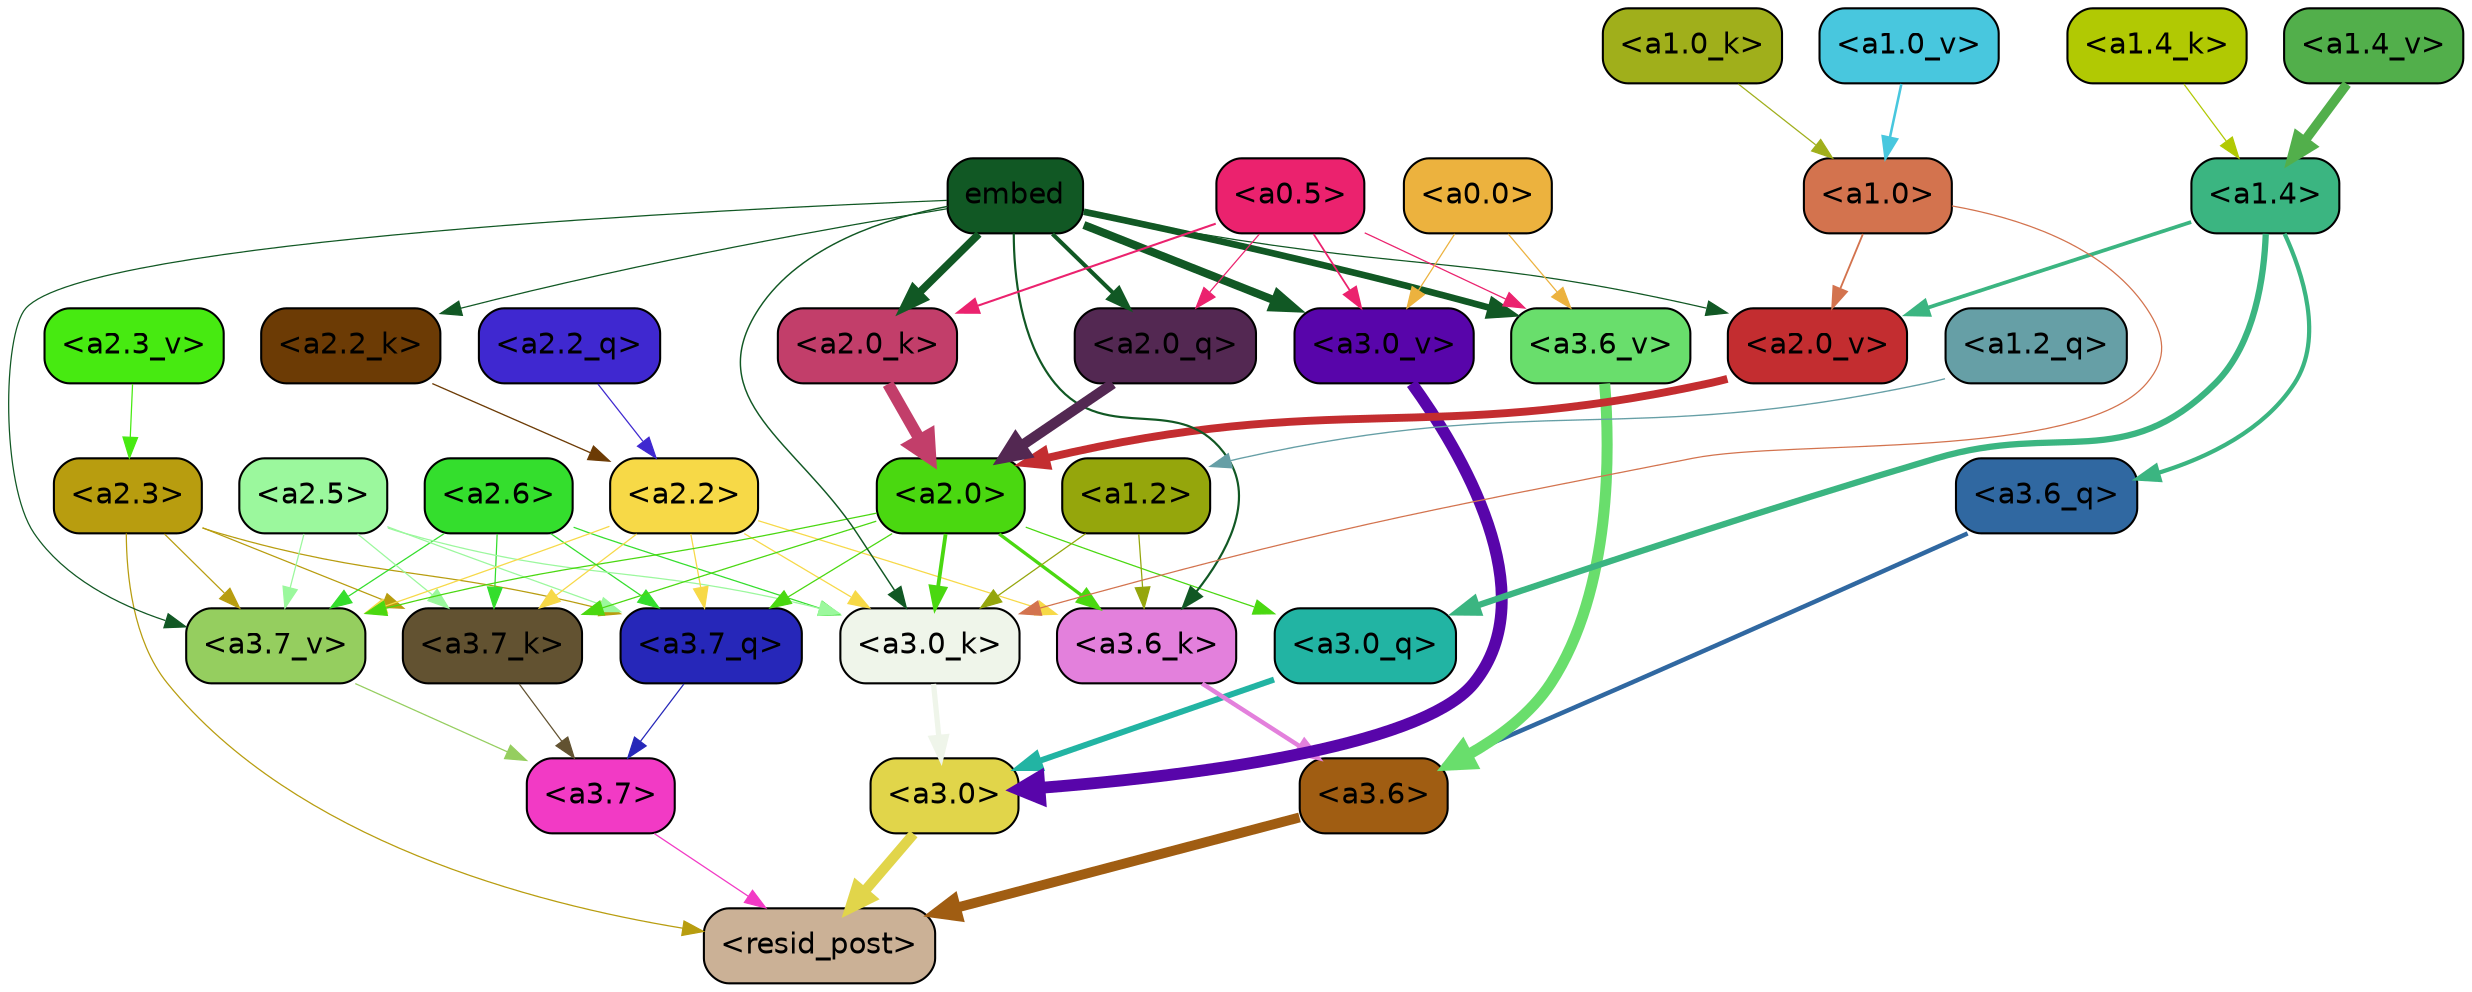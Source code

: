 strict digraph "" {
	graph [bgcolor=transparent,
		layout=dot,
		overlap=false,
		splines=true
	];
	"<a3.7>"	[color=black,
		fillcolor="#f23ac5",
		fontname=Helvetica,
		shape=box,
		style="filled, rounded"];
	"<resid_post>"	[color=black,
		fillcolor="#cbb196",
		fontname=Helvetica,
		shape=box,
		style="filled, rounded"];
	"<a3.7>" -> "<resid_post>"	[color="#f23ac5",
		penwidth=0.6];
	"<a3.6>"	[color=black,
		fillcolor="#a05d12",
		fontname=Helvetica,
		shape=box,
		style="filled, rounded"];
	"<a3.6>" -> "<resid_post>"	[color="#a05d12",
		penwidth=4.751592040061951];
	"<a3.0>"	[color=black,
		fillcolor="#e1d54a",
		fontname=Helvetica,
		shape=box,
		style="filled, rounded"];
	"<a3.0>" -> "<resid_post>"	[color="#e1d54a",
		penwidth=4.904066681861877];
	"<a2.3>"	[color=black,
		fillcolor="#b89d0f",
		fontname=Helvetica,
		shape=box,
		style="filled, rounded"];
	"<a2.3>" -> "<resid_post>"	[color="#b89d0f",
		penwidth=0.6];
	"<a3.7_q>"	[color=black,
		fillcolor="#2627b9",
		fontname=Helvetica,
		shape=box,
		style="filled, rounded"];
	"<a2.3>" -> "<a3.7_q>"	[color="#b89d0f",
		penwidth=0.6];
	"<a3.7_k>"	[color=black,
		fillcolor="#625231",
		fontname=Helvetica,
		shape=box,
		style="filled, rounded"];
	"<a2.3>" -> "<a3.7_k>"	[color="#b89d0f",
		penwidth=0.6];
	"<a3.7_v>"	[color=black,
		fillcolor="#95ce5f",
		fontname=Helvetica,
		shape=box,
		style="filled, rounded"];
	"<a2.3>" -> "<a3.7_v>"	[color="#b89d0f",
		penwidth=0.6];
	"<a3.7_q>" -> "<a3.7>"	[color="#2627b9",
		penwidth=0.6];
	"<a3.6_q>"	[color=black,
		fillcolor="#3068a1",
		fontname=Helvetica,
		shape=box,
		style="filled, rounded"];
	"<a3.6_q>" -> "<a3.6>"	[color="#3068a1",
		penwidth=2.160832464694977];
	"<a3.0_q>"	[color=black,
		fillcolor="#22b4a3",
		fontname=Helvetica,
		shape=box,
		style="filled, rounded"];
	"<a3.0_q>" -> "<a3.0>"	[color="#22b4a3",
		penwidth=2.870753765106201];
	"<a3.7_k>" -> "<a3.7>"	[color="#625231",
		penwidth=0.6];
	"<a3.6_k>"	[color=black,
		fillcolor="#e380dc",
		fontname=Helvetica,
		shape=box,
		style="filled, rounded"];
	"<a3.6_k>" -> "<a3.6>"	[color="#e380dc",
		penwidth=2.13908451795578];
	"<a3.0_k>"	[color=black,
		fillcolor="#eff5ea",
		fontname=Helvetica,
		shape=box,
		style="filled, rounded"];
	"<a3.0_k>" -> "<a3.0>"	[color="#eff5ea",
		penwidth=2.520303964614868];
	"<a3.7_v>" -> "<a3.7>"	[color="#95ce5f",
		penwidth=0.6];
	"<a3.6_v>"	[color=black,
		fillcolor="#69de6c",
		fontname=Helvetica,
		shape=box,
		style="filled, rounded"];
	"<a3.6_v>" -> "<a3.6>"	[color="#69de6c",
		penwidth=5.297133803367615];
	"<a3.0_v>"	[color=black,
		fillcolor="#5805aa",
		fontname=Helvetica,
		shape=box,
		style="filled, rounded"];
	"<a3.0_v>" -> "<a3.0>"	[color="#5805aa",
		penwidth=5.680712580680847];
	"<a2.6>"	[color=black,
		fillcolor="#34de2d",
		fontname=Helvetica,
		shape=box,
		style="filled, rounded"];
	"<a2.6>" -> "<a3.7_q>"	[color="#34de2d",
		penwidth=0.6];
	"<a2.6>" -> "<a3.7_k>"	[color="#34de2d",
		penwidth=0.6];
	"<a2.6>" -> "<a3.0_k>"	[color="#34de2d",
		penwidth=0.6];
	"<a2.6>" -> "<a3.7_v>"	[color="#34de2d",
		penwidth=0.6];
	"<a2.5>"	[color=black,
		fillcolor="#9bf89d",
		fontname=Helvetica,
		shape=box,
		style="filled, rounded"];
	"<a2.5>" -> "<a3.7_q>"	[color="#9bf89d",
		penwidth=0.6];
	"<a2.5>" -> "<a3.7_k>"	[color="#9bf89d",
		penwidth=0.6];
	"<a2.5>" -> "<a3.0_k>"	[color="#9bf89d",
		penwidth=0.6];
	"<a2.5>" -> "<a3.7_v>"	[color="#9bf89d",
		penwidth=0.6];
	"<a2.2>"	[color=black,
		fillcolor="#f7d947",
		fontname=Helvetica,
		shape=box,
		style="filled, rounded"];
	"<a2.2>" -> "<a3.7_q>"	[color="#f7d947",
		penwidth=0.6];
	"<a2.2>" -> "<a3.7_k>"	[color="#f7d947",
		penwidth=0.6];
	"<a2.2>" -> "<a3.6_k>"	[color="#f7d947",
		penwidth=0.6];
	"<a2.2>" -> "<a3.0_k>"	[color="#f7d947",
		penwidth=0.6];
	"<a2.2>" -> "<a3.7_v>"	[color="#f7d947",
		penwidth=0.6];
	"<a2.0>"	[color=black,
		fillcolor="#4ad810",
		fontname=Helvetica,
		shape=box,
		style="filled, rounded"];
	"<a2.0>" -> "<a3.7_q>"	[color="#4ad810",
		penwidth=0.6];
	"<a2.0>" -> "<a3.0_q>"	[color="#4ad810",
		penwidth=0.6];
	"<a2.0>" -> "<a3.7_k>"	[color="#4ad810",
		penwidth=0.6];
	"<a2.0>" -> "<a3.6_k>"	[color="#4ad810",
		penwidth=1.5897698998451233];
	"<a2.0>" -> "<a3.0_k>"	[color="#4ad810",
		penwidth=1.8405593037605286];
	"<a2.0>" -> "<a3.7_v>"	[color="#4ad810",
		penwidth=0.6];
	"<a1.4>"	[color=black,
		fillcolor="#3bb581",
		fontname=Helvetica,
		shape=box,
		style="filled, rounded"];
	"<a1.4>" -> "<a3.6_q>"	[color="#3bb581",
		penwidth=2.0260728895664215];
	"<a1.4>" -> "<a3.0_q>"	[color="#3bb581",
		penwidth=3.0185627341270447];
	"<a2.0_v>"	[color=black,
		fillcolor="#c32d30",
		fontname=Helvetica,
		shape=box,
		style="filled, rounded"];
	"<a1.4>" -> "<a2.0_v>"	[color="#3bb581",
		penwidth=1.7970525026321411];
	"<a1.2>"	[color=black,
		fillcolor="#95a60c",
		fontname=Helvetica,
		shape=box,
		style="filled, rounded"];
	"<a1.2>" -> "<a3.6_k>"	[color="#95a60c",
		penwidth=0.6];
	"<a1.2>" -> "<a3.0_k>"	[color="#95a60c",
		penwidth=0.6];
	embed	[color=black,
		fillcolor="#115824",
		fontname=Helvetica,
		shape=box,
		style="filled, rounded"];
	embed -> "<a3.6_k>"	[color="#115824",
		penwidth=1.046662151813507];
	embed -> "<a3.0_k>"	[color="#115824",
		penwidth=0.6995279788970947];
	embed -> "<a3.7_v>"	[color="#115824",
		penwidth=0.6];
	embed -> "<a3.6_v>"	[color="#115824",
		penwidth=3.1840110421180725];
	embed -> "<a3.0_v>"	[color="#115824",
		penwidth=3.9005755856633186];
	"<a2.0_q>"	[color=black,
		fillcolor="#532852",
		fontname=Helvetica,
		shape=box,
		style="filled, rounded"];
	embed -> "<a2.0_q>"	[color="#115824",
		penwidth=1.9669389724731445];
	"<a2.2_k>"	[color=black,
		fillcolor="#6c3b05",
		fontname=Helvetica,
		shape=box,
		style="filled, rounded"];
	embed -> "<a2.2_k>"	[color="#115824",
		penwidth=0.6];
	"<a2.0_k>"	[color=black,
		fillcolor="#c23e6a",
		fontname=Helvetica,
		shape=box,
		style="filled, rounded"];
	embed -> "<a2.0_k>"	[color="#115824",
		penwidth=3.6898754835128784];
	embed -> "<a2.0_v>"	[color="#115824",
		penwidth=0.6];
	"<a1.0>"	[color=black,
		fillcolor="#d3734e",
		fontname=Helvetica,
		shape=box,
		style="filled, rounded"];
	"<a1.0>" -> "<a3.0_k>"	[color="#d3734e",
		penwidth=0.6];
	"<a1.0>" -> "<a2.0_v>"	[color="#d3734e",
		penwidth=0.8836666345596313];
	"<a0.5>"	[color=black,
		fillcolor="#eb226e",
		fontname=Helvetica,
		shape=box,
		style="filled, rounded"];
	"<a0.5>" -> "<a3.6_v>"	[color="#eb226e",
		penwidth=0.6];
	"<a0.5>" -> "<a3.0_v>"	[color="#eb226e",
		penwidth=0.8493617177009583];
	"<a0.5>" -> "<a2.0_q>"	[color="#eb226e",
		penwidth=0.6];
	"<a0.5>" -> "<a2.0_k>"	[color="#eb226e",
		penwidth=0.9942188858985901];
	"<a0.0>"	[color=black,
		fillcolor="#ecb23e",
		fontname=Helvetica,
		shape=box,
		style="filled, rounded"];
	"<a0.0>" -> "<a3.6_v>"	[color="#ecb23e",
		penwidth=0.6];
	"<a0.0>" -> "<a3.0_v>"	[color="#ecb23e",
		penwidth=0.6];
	"<a2.2_q>"	[color=black,
		fillcolor="#3f28d0",
		fontname=Helvetica,
		shape=box,
		style="filled, rounded"];
	"<a2.2_q>" -> "<a2.2>"	[color="#3f28d0",
		penwidth=0.6];
	"<a2.0_q>" -> "<a2.0>"	[color="#532852",
		penwidth=5.0040658712387085];
	"<a2.2_k>" -> "<a2.2>"	[color="#6c3b05",
		penwidth=0.6304321400821209];
	"<a2.0_k>" -> "<a2.0>"	[color="#c23e6a",
		penwidth=5.6445024609565735];
	"<a2.3_v>"	[color=black,
		fillcolor="#47ea11",
		fontname=Helvetica,
		shape=box,
		style="filled, rounded"];
	"<a2.3_v>" -> "<a2.3>"	[color="#47ea11",
		penwidth=0.6];
	"<a2.0_v>" -> "<a2.0>"	[color="#c32d30",
		penwidth=3.781584322452545];
	"<a1.2_q>"	[color=black,
		fillcolor="#669fa6",
		fontname=Helvetica,
		shape=box,
		style="filled, rounded"];
	"<a1.2_q>" -> "<a1.2>"	[color="#669fa6",
		penwidth=0.6481351256370544];
	"<a1.4_k>"	[color=black,
		fillcolor="#b1c903",
		fontname=Helvetica,
		shape=box,
		style="filled, rounded"];
	"<a1.4_k>" -> "<a1.4>"	[color="#b1c903",
		penwidth=0.6];
	"<a1.0_k>"	[color=black,
		fillcolor="#a0af1b",
		fontname=Helvetica,
		shape=box,
		style="filled, rounded"];
	"<a1.0_k>" -> "<a1.0>"	[color="#a0af1b",
		penwidth=0.6];
	"<a1.4_v>"	[color=black,
		fillcolor="#52af4b",
		fontname=Helvetica,
		shape=box,
		style="filled, rounded"];
	"<a1.4_v>" -> "<a1.4>"	[color="#52af4b",
		penwidth=4.602061748504639];
	"<a1.0_v>"	[color=black,
		fillcolor="#48c7de",
		fontname=Helvetica,
		shape=box,
		style="filled, rounded"];
	"<a1.0_v>" -> "<a1.0>"	[color="#48c7de",
		penwidth=1.227757602930069];
}
